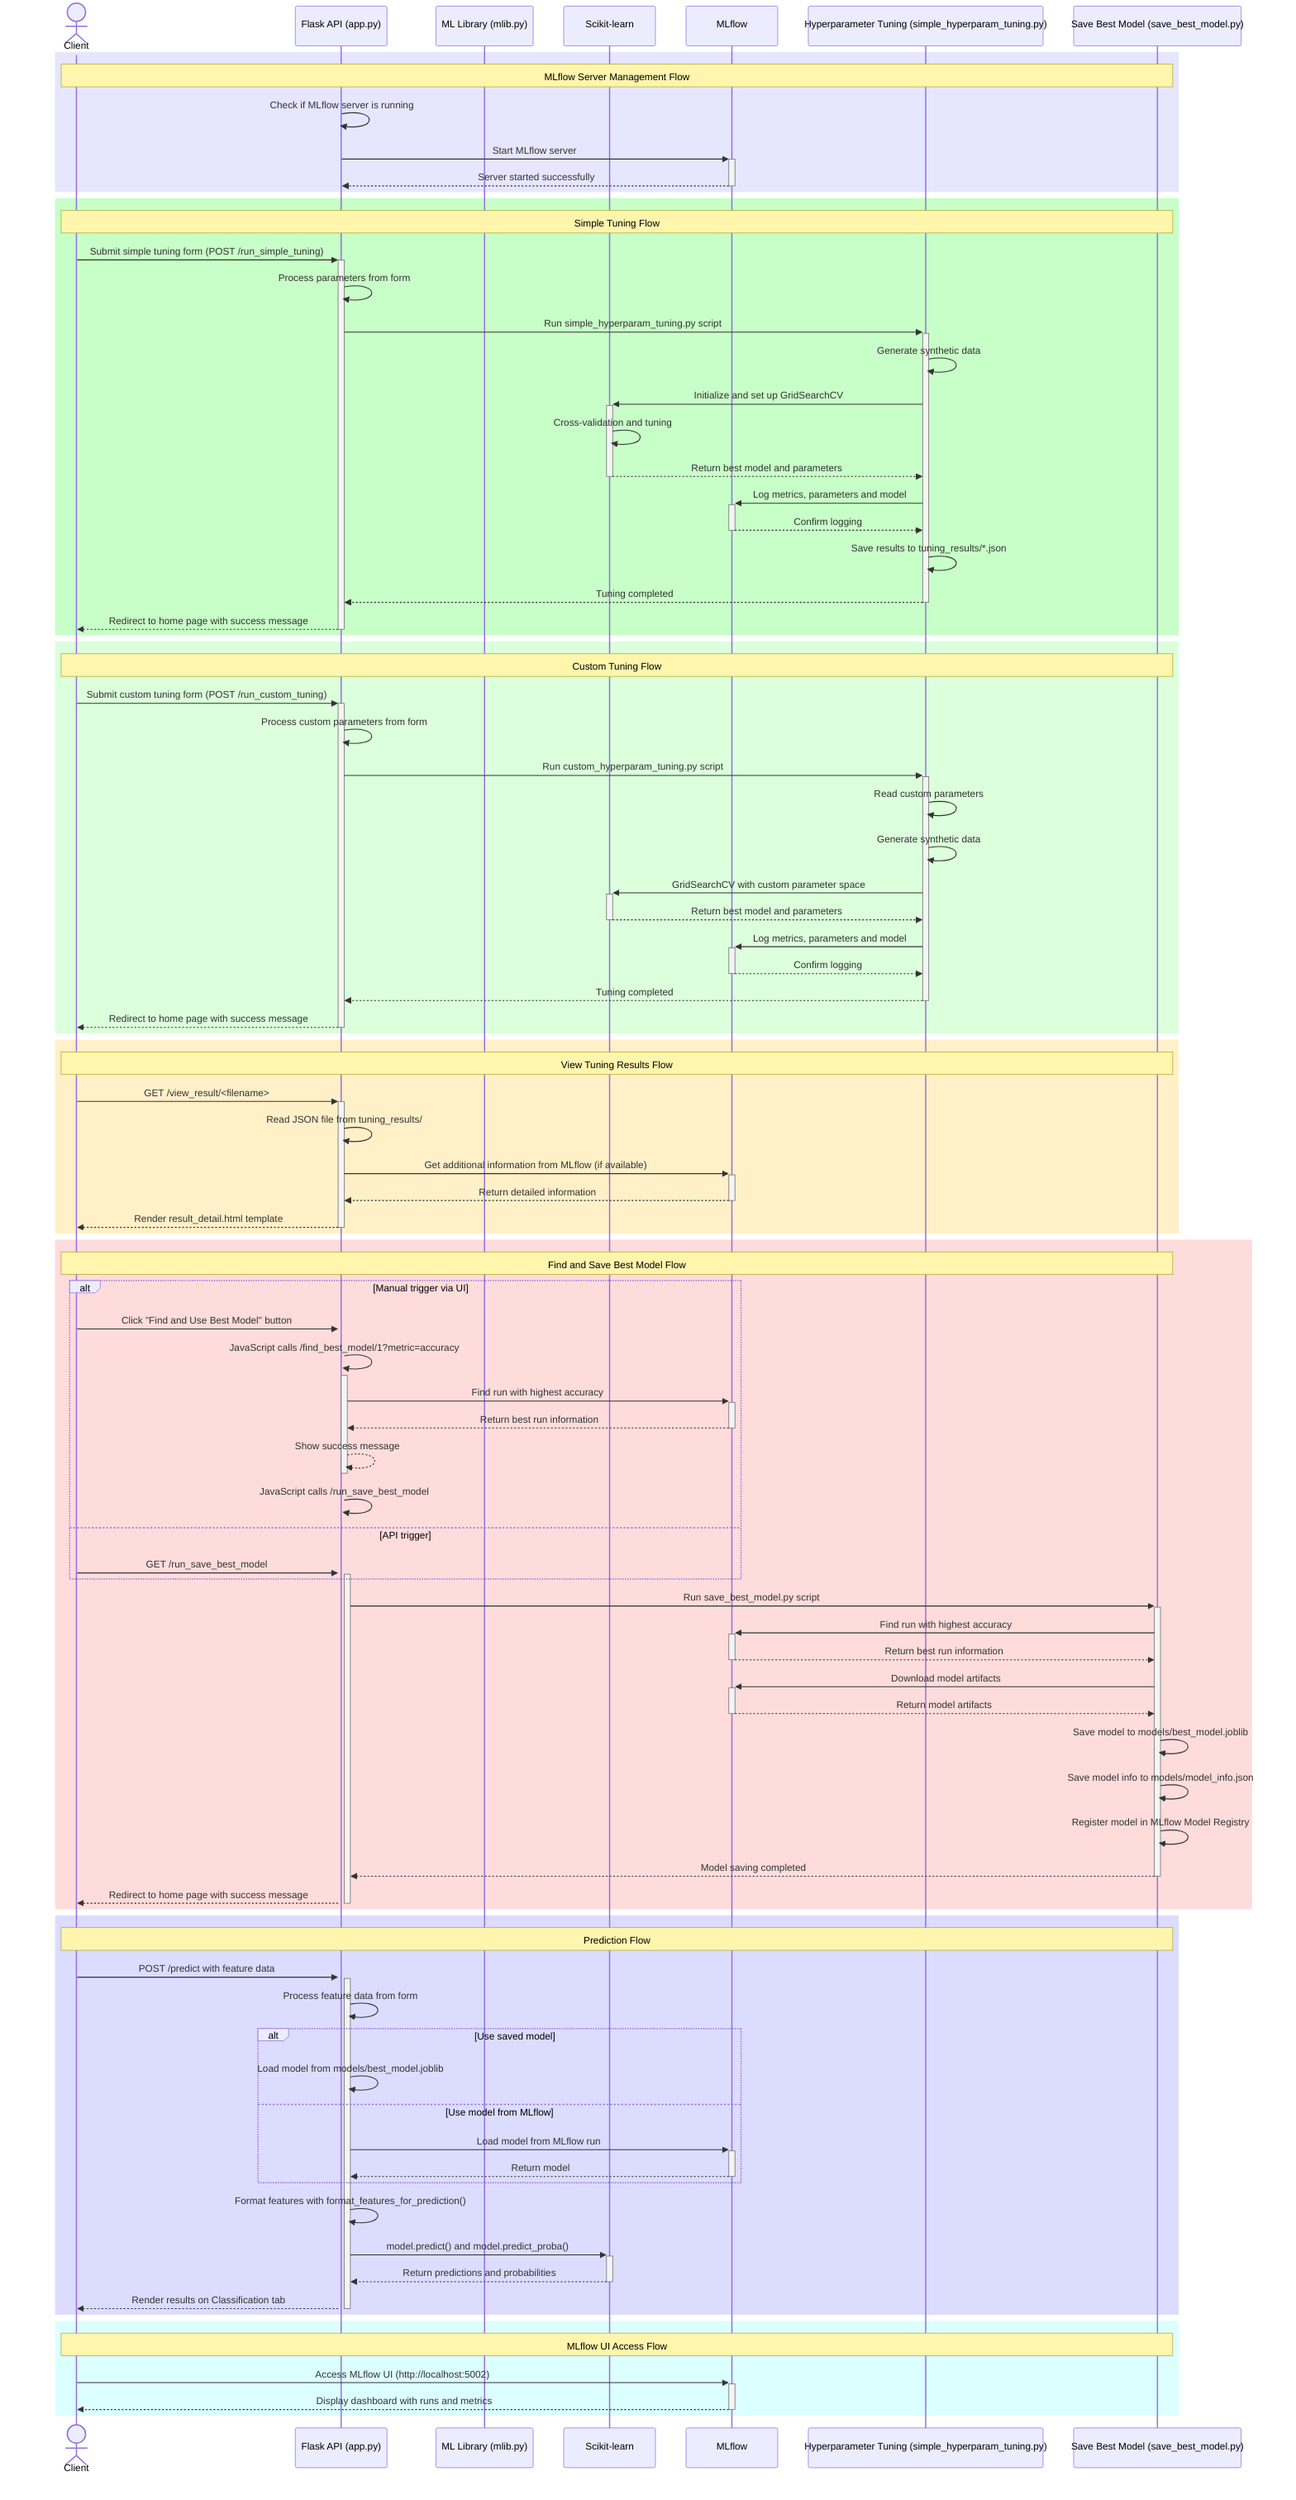 sequenceDiagram
    %% Define actors and components
    actor Client
    participant Flask_API as Flask API (app.py)
    participant ML_Library as ML Library (mlib.py)
    participant Scikit_learn as Scikit-learn
    participant MLflow
    participant Tuning as Hyperparameter Tuning (simple_hyperparam_tuning.py)
    participant SaveModel as Save Best Model (save_best_model.py)

    %% MLflow Server Management Flow
    rect rgb(230, 230, 255)
    note over Client, SaveModel: MLflow Server Management Flow
    Flask_API->>Flask_API: Check if MLflow server is running
    Flask_API->>+MLflow: Start MLflow server
    MLflow-->>-Flask_API: Server started successfully
    end

    %% Simple Tuning Flow
    rect rgb(200, 255, 200)
    note over Client, SaveModel: Simple Tuning Flow
    Client->>+Flask_API: Submit simple tuning form (POST /run_simple_tuning)
    Flask_API->>Flask_API: Process parameters from form
    Flask_API->>+Tuning: Run simple_hyperparam_tuning.py script
    Tuning->>Tuning: Generate synthetic data
    Tuning->>+Scikit_learn: Initialize and set up GridSearchCV
    Scikit_learn->>Scikit_learn: Cross-validation and tuning
    Scikit_learn-->>-Tuning: Return best model and parameters
    Tuning->>+MLflow: Log metrics, parameters and model
    MLflow-->>-Tuning: Confirm logging
    Tuning->>Tuning: Save results to tuning_results/*.json
    Tuning-->>-Flask_API: Tuning completed
    Flask_API-->>-Client: Redirect to home page with success message
    end

    %% Custom Tuning Flow
    rect rgb(220, 255, 220)
    note over Client, SaveModel: Custom Tuning Flow
    Client->>+Flask_API: Submit custom tuning form (POST /run_custom_tuning)
    Flask_API->>Flask_API: Process custom parameters from form
    Flask_API->>+Tuning: Run custom_hyperparam_tuning.py script
    Tuning->>Tuning: Read custom parameters
    Tuning->>Tuning: Generate synthetic data
    Tuning->>+Scikit_learn: GridSearchCV with custom parameter space
    Scikit_learn-->>-Tuning: Return best model and parameters
    Tuning->>+MLflow: Log metrics, parameters and model
    MLflow-->>-Tuning: Confirm logging
    Tuning-->>-Flask_API: Tuning completed
    Flask_API-->>-Client: Redirect to home page with success message
    end

    %% View Tuning Results Flow
    rect rgb(255, 240, 200)
    note over Client, SaveModel: View Tuning Results Flow
    Client->>+Flask_API: GET /view_result/<filename>
    Flask_API->>Flask_API: Read JSON file from tuning_results/
    Flask_API->>+MLflow: Get additional information from MLflow (if available)
    MLflow-->>-Flask_API: Return detailed information
    Flask_API-->>-Client: Render result_detail.html template
    end

    %% Find and Save Best Model Flow - UPDATED
    rect rgb(255, 220, 220)
    note over Client, SaveModel: Find and Save Best Model Flow
    alt Manual trigger via UI
        Client->>+Flask_API: Click "Find and Use Best Model" button
        Flask_API->>+Flask_API: JavaScript calls /find_best_model/1?metric=accuracy
        Flask_API->>+MLflow: Find run with highest accuracy
        MLflow-->>-Flask_API: Return best run information
        Flask_API-->>-Flask_API: Show success message
        Flask_API->>+Flask_API: JavaScript calls /run_save_best_model
    else API trigger
        Client->>+Flask_API: GET /run_save_best_model
    end
    Flask_API->>+SaveModel: Run save_best_model.py script
    SaveModel->>+MLflow: Find run with highest accuracy
    MLflow-->>-SaveModel: Return best run information
    SaveModel->>+MLflow: Download model artifacts
    MLflow-->>-SaveModel: Return model artifacts
    SaveModel->>SaveModel: Save model to models/best_model.joblib
    SaveModel->>SaveModel: Save model info to models/model_info.json
    SaveModel->>SaveModel: Register model in MLflow Model Registry
    SaveModel-->>-Flask_API: Model saving completed
    Flask_API-->>-Client: Redirect to home page with success message
    end

    %% Prediction Flow
    rect rgb(220, 220, 255)
    note over Client, SaveModel: Prediction Flow
    Client->>+Flask_API: POST /predict with feature data
    Flask_API->>Flask_API: Process feature data from form
    alt Use saved model
        Flask_API->>Flask_API: Load model from models/best_model.joblib
    else Use model from MLflow
        Flask_API->>+MLflow: Load model from MLflow run
        MLflow-->>-Flask_API: Return model
    end
    Flask_API->>Flask_API: Format features with format_features_for_prediction()
    Flask_API->>+Scikit_learn: model.predict() and model.predict_proba()
    Scikit_learn-->>-Flask_API: Return predictions and probabilities
    Flask_API-->>-Client: Render results on Classification tab
    end

    %% MLflow UI Access Flow
    rect rgb(220, 255, 255)
    note over Client, SaveModel: MLflow UI Access Flow
    Client->>+MLflow: Access MLflow UI (http://localhost:5002)
    MLflow-->>-Client: Display dashboard with runs and metrics
    end